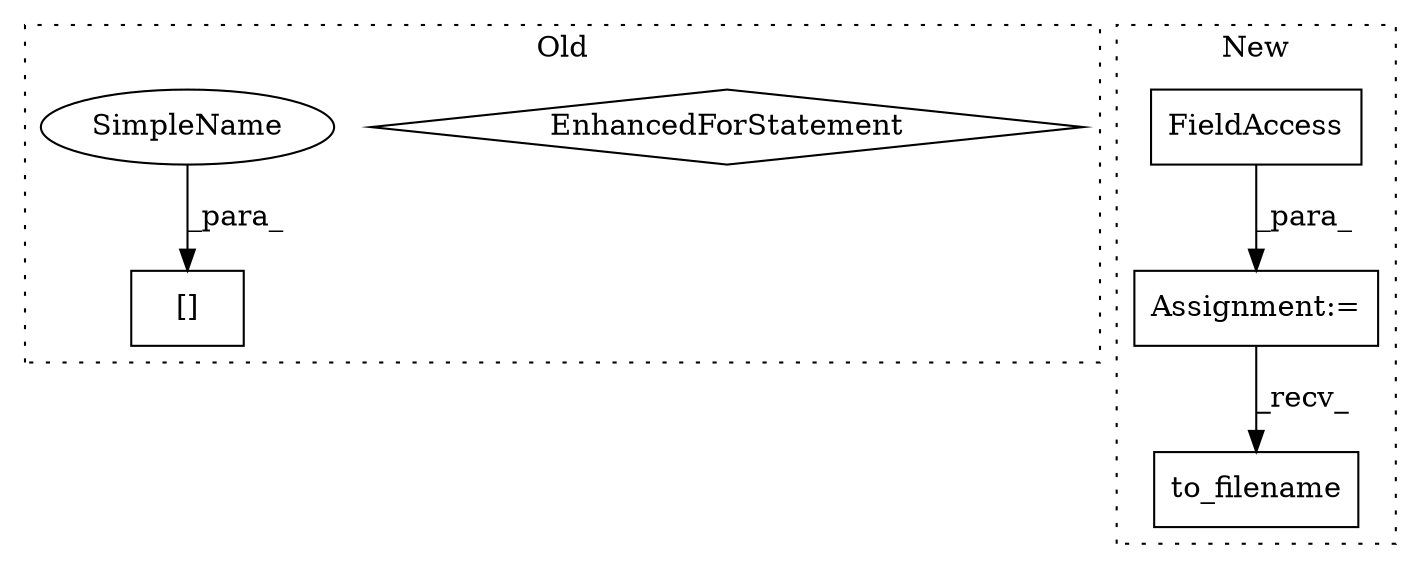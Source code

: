 digraph G {
subgraph cluster0 {
1 [label="[]" a="2" s="1909,1924" l="6,1" shape="box"];
5 [label="EnhancedForStatement" a="70" s="1683,1850" l="53,2" shape="diamond"];
6 [label="SimpleName" a="42" s="1915" l="9" shape="ellipse"];
label = "Old";
style="dotted";
}
subgraph cluster1 {
2 [label="to_filename" a="32" s="1383,1424" l="12,1" shape="box"];
3 [label="Assignment:=" a="7" s="1332" l="1" shape="box"];
4 [label="FieldAccess" a="22" s="1333" l="22" shape="box"];
label = "New";
style="dotted";
}
3 -> 2 [label="_recv_"];
4 -> 3 [label="_para_"];
6 -> 1 [label="_para_"];
}